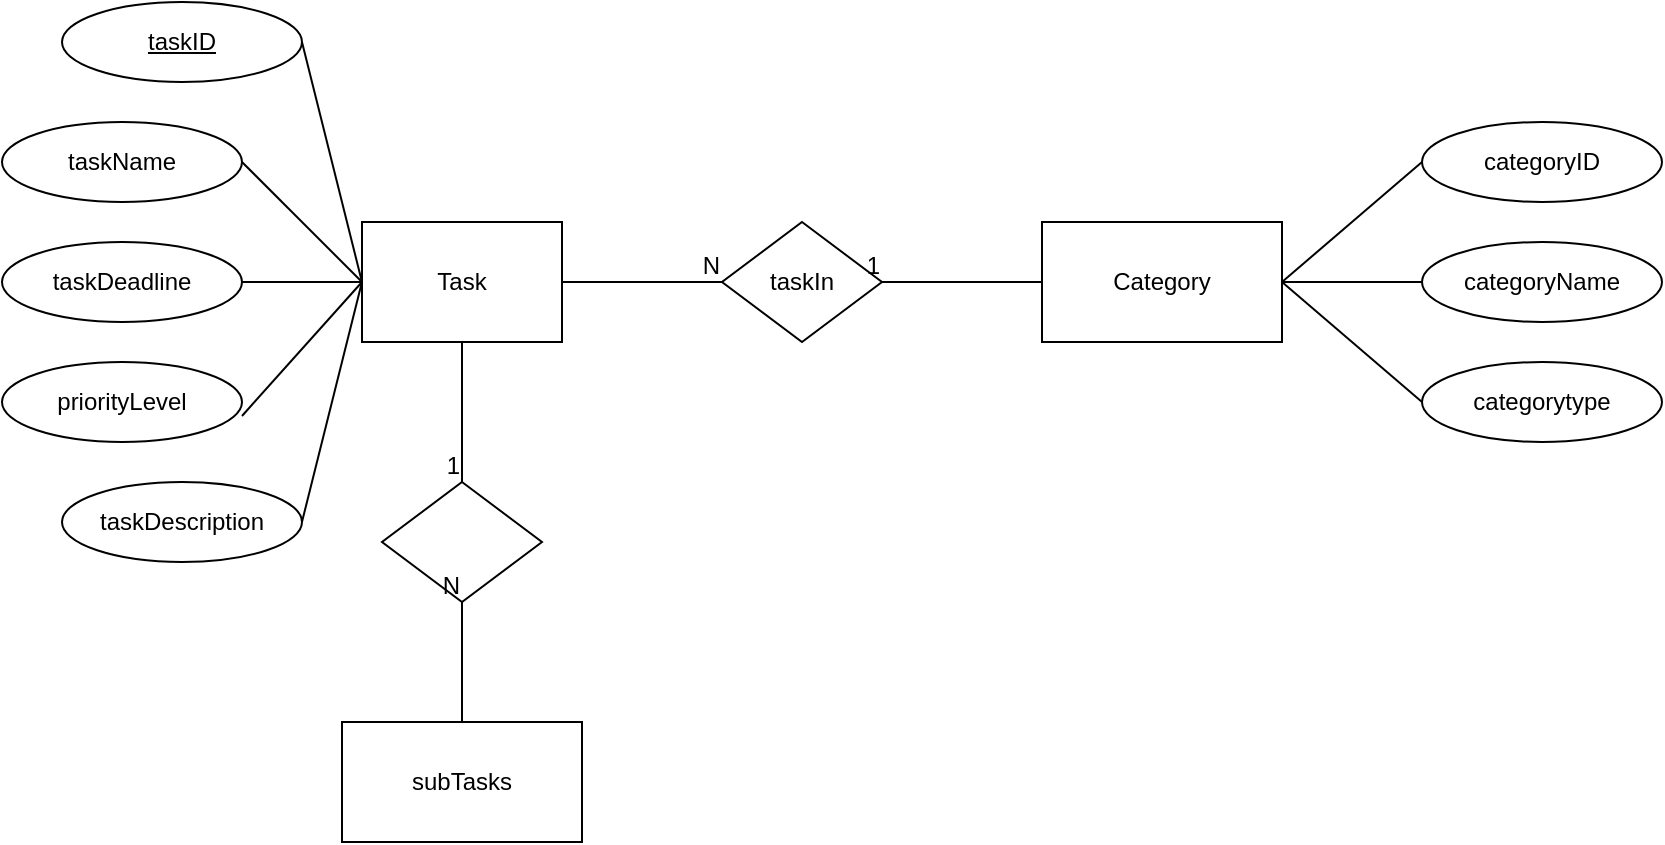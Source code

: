 <mxfile version="24.2.5" type="device">
  <diagram id="R2lEEEUBdFMjLlhIrx00" name="Page-1">
    <mxGraphModel dx="2924" dy="1196" grid="1" gridSize="10" guides="1" tooltips="1" connect="1" arrows="1" fold="1" page="1" pageScale="1" pageWidth="850" pageHeight="1100" math="0" shadow="0" extFonts="Permanent Marker^https://fonts.googleapis.com/css?family=Permanent+Marker">
      <root>
        <mxCell id="0" />
        <mxCell id="1" parent="0" />
        <mxCell id="W8fvZFqmoi5V3M-gQG1D-1" value="Task" style="rounded=0;whiteSpace=wrap;html=1;" vertex="1" parent="1">
          <mxGeometry x="-160" y="430" width="100" height="60" as="geometry" />
        </mxCell>
        <mxCell id="W8fvZFqmoi5V3M-gQG1D-2" value="Category" style="rounded=0;whiteSpace=wrap;html=1;" vertex="1" parent="1">
          <mxGeometry x="180" y="430" width="120" height="60" as="geometry" />
        </mxCell>
        <mxCell id="W8fvZFqmoi5V3M-gQG1D-3" value="taskIn" style="rhombus;whiteSpace=wrap;html=1;" vertex="1" parent="1">
          <mxGeometry x="20" y="430" width="80" height="60" as="geometry" />
        </mxCell>
        <mxCell id="W8fvZFqmoi5V3M-gQG1D-6" value="taskName" style="ellipse;whiteSpace=wrap;html=1;" vertex="1" parent="1">
          <mxGeometry x="-340" y="380" width="120" height="40" as="geometry" />
        </mxCell>
        <mxCell id="W8fvZFqmoi5V3M-gQG1D-7" value="taskDeadline" style="ellipse;whiteSpace=wrap;html=1;" vertex="1" parent="1">
          <mxGeometry x="-340" y="440" width="120" height="40" as="geometry" />
        </mxCell>
        <mxCell id="W8fvZFqmoi5V3M-gQG1D-8" value="priorityLevel" style="ellipse;whiteSpace=wrap;html=1;" vertex="1" parent="1">
          <mxGeometry x="-340" y="500" width="120" height="40" as="geometry" />
        </mxCell>
        <mxCell id="W8fvZFqmoi5V3M-gQG1D-9" value="taskDescription" style="ellipse;whiteSpace=wrap;html=1;" vertex="1" parent="1">
          <mxGeometry x="-310" y="560" width="120" height="40" as="geometry" />
        </mxCell>
        <mxCell id="W8fvZFqmoi5V3M-gQG1D-12" value="categoryName" style="ellipse;whiteSpace=wrap;html=1;" vertex="1" parent="1">
          <mxGeometry x="370" y="440" width="120" height="40" as="geometry" />
        </mxCell>
        <mxCell id="W8fvZFqmoi5V3M-gQG1D-13" value="categorytype" style="ellipse;whiteSpace=wrap;html=1;" vertex="1" parent="1">
          <mxGeometry x="370" y="500" width="120" height="40" as="geometry" />
        </mxCell>
        <mxCell id="W8fvZFqmoi5V3M-gQG1D-17" value="" style="endArrow=none;html=1;rounded=0;entryX=1;entryY=0.5;entryDx=0;entryDy=0;exitX=0;exitY=0.5;exitDx=0;exitDy=0;" edge="1" parent="1" source="W8fvZFqmoi5V3M-gQG1D-1" target="W8fvZFqmoi5V3M-gQG1D-6">
          <mxGeometry width="50" height="50" relative="1" as="geometry">
            <mxPoint x="-190" y="420" as="sourcePoint" />
            <mxPoint x="-140" y="370" as="targetPoint" />
          </mxGeometry>
        </mxCell>
        <mxCell id="W8fvZFqmoi5V3M-gQG1D-18" value="" style="endArrow=none;html=1;rounded=0;entryX=0;entryY=0.5;entryDx=0;entryDy=0;exitX=1;exitY=0.5;exitDx=0;exitDy=0;" edge="1" parent="1" source="W8fvZFqmoi5V3M-gQG1D-7" target="W8fvZFqmoi5V3M-gQG1D-1">
          <mxGeometry width="50" height="50" relative="1" as="geometry">
            <mxPoint x="-220" y="480" as="sourcePoint" />
            <mxPoint x="-170" y="430" as="targetPoint" />
          </mxGeometry>
        </mxCell>
        <mxCell id="W8fvZFqmoi5V3M-gQG1D-19" value="" style="endArrow=none;html=1;rounded=0;exitX=1;exitY=0.675;exitDx=0;exitDy=0;exitPerimeter=0;" edge="1" parent="1" source="W8fvZFqmoi5V3M-gQG1D-8">
          <mxGeometry width="50" height="50" relative="1" as="geometry">
            <mxPoint x="-220" y="530" as="sourcePoint" />
            <mxPoint x="-160" y="460" as="targetPoint" />
          </mxGeometry>
        </mxCell>
        <mxCell id="W8fvZFqmoi5V3M-gQG1D-20" value="" style="endArrow=none;html=1;rounded=0;exitX=1;exitY=0.5;exitDx=0;exitDy=0;" edge="1" parent="1" source="W8fvZFqmoi5V3M-gQG1D-9">
          <mxGeometry width="50" height="50" relative="1" as="geometry">
            <mxPoint x="-210" y="530" as="sourcePoint" />
            <mxPoint x="-160" y="460" as="targetPoint" />
          </mxGeometry>
        </mxCell>
        <mxCell id="W8fvZFqmoi5V3M-gQG1D-21" value="" style="endArrow=none;html=1;rounded=0;entryX=0;entryY=0.5;entryDx=0;entryDy=0;exitX=1;exitY=0.5;exitDx=0;exitDy=0;" edge="1" parent="1" source="W8fvZFqmoi5V3M-gQG1D-2" target="W8fvZFqmoi5V3M-gQG1D-12">
          <mxGeometry width="50" height="50" relative="1" as="geometry">
            <mxPoint x="330" y="470" as="sourcePoint" />
            <mxPoint x="380" y="420" as="targetPoint" />
          </mxGeometry>
        </mxCell>
        <mxCell id="W8fvZFqmoi5V3M-gQG1D-22" value="" style="endArrow=none;html=1;rounded=0;entryX=0;entryY=0.5;entryDx=0;entryDy=0;exitX=1;exitY=0.5;exitDx=0;exitDy=0;" edge="1" parent="1" source="W8fvZFqmoi5V3M-gQG1D-2" target="W8fvZFqmoi5V3M-gQG1D-13">
          <mxGeometry width="50" height="50" relative="1" as="geometry">
            <mxPoint x="320" y="540" as="sourcePoint" />
            <mxPoint x="370" y="490" as="targetPoint" />
          </mxGeometry>
        </mxCell>
        <mxCell id="W8fvZFqmoi5V3M-gQG1D-34" value="" style="endArrow=none;html=1;rounded=0;exitX=1;exitY=0.5;exitDx=0;exitDy=0;entryX=0;entryY=0.5;entryDx=0;entryDy=0;" edge="1" parent="1" source="W8fvZFqmoi5V3M-gQG1D-1" target="W8fvZFqmoi5V3M-gQG1D-3">
          <mxGeometry relative="1" as="geometry">
            <mxPoint x="30" y="459.5" as="sourcePoint" />
            <mxPoint x="-10" y="500" as="targetPoint" />
          </mxGeometry>
        </mxCell>
        <mxCell id="W8fvZFqmoi5V3M-gQG1D-35" value="N" style="resizable=0;html=1;whiteSpace=wrap;align=right;verticalAlign=bottom;" connectable="0" vertex="1" parent="W8fvZFqmoi5V3M-gQG1D-34">
          <mxGeometry x="1" relative="1" as="geometry" />
        </mxCell>
        <mxCell id="W8fvZFqmoi5V3M-gQG1D-36" value="" style="endArrow=none;html=1;rounded=0;exitX=0;exitY=0.5;exitDx=0;exitDy=0;entryX=1;entryY=0.5;entryDx=0;entryDy=0;" edge="1" parent="1" source="W8fvZFqmoi5V3M-gQG1D-2" target="W8fvZFqmoi5V3M-gQG1D-3">
          <mxGeometry relative="1" as="geometry">
            <mxPoint x="40" y="540" as="sourcePoint" />
            <mxPoint x="120" y="490" as="targetPoint" />
          </mxGeometry>
        </mxCell>
        <mxCell id="W8fvZFqmoi5V3M-gQG1D-37" value="1" style="resizable=0;html=1;whiteSpace=wrap;align=right;verticalAlign=bottom;" connectable="0" vertex="1" parent="W8fvZFqmoi5V3M-gQG1D-36">
          <mxGeometry x="1" relative="1" as="geometry" />
        </mxCell>
        <mxCell id="W8fvZFqmoi5V3M-gQG1D-38" value="subTasks" style="rounded=0;whiteSpace=wrap;html=1;" vertex="1" parent="1">
          <mxGeometry x="-170" y="680" width="120" height="60" as="geometry" />
        </mxCell>
        <mxCell id="W8fvZFqmoi5V3M-gQG1D-40" value="" style="rhombus;whiteSpace=wrap;html=1;" vertex="1" parent="1">
          <mxGeometry x="-150" y="560" width="80" height="60" as="geometry" />
        </mxCell>
        <mxCell id="W8fvZFqmoi5V3M-gQG1D-41" value="" style="endArrow=none;html=1;rounded=0;entryX=0.5;entryY=1;entryDx=0;entryDy=0;exitX=0.5;exitY=0;exitDx=0;exitDy=0;" edge="1" parent="1" source="W8fvZFqmoi5V3M-gQG1D-38" target="W8fvZFqmoi5V3M-gQG1D-40">
          <mxGeometry relative="1" as="geometry">
            <mxPoint x="-520" y="590" as="sourcePoint" />
            <mxPoint x="-360" y="590" as="targetPoint" />
          </mxGeometry>
        </mxCell>
        <mxCell id="W8fvZFqmoi5V3M-gQG1D-42" value="N" style="resizable=0;html=1;whiteSpace=wrap;align=right;verticalAlign=bottom;" connectable="0" vertex="1" parent="W8fvZFqmoi5V3M-gQG1D-41">
          <mxGeometry x="1" relative="1" as="geometry" />
        </mxCell>
        <mxCell id="W8fvZFqmoi5V3M-gQG1D-43" value="" style="endArrow=none;html=1;rounded=0;entryX=0.5;entryY=0;entryDx=0;entryDy=0;exitX=0.5;exitY=1;exitDx=0;exitDy=0;" edge="1" parent="1" source="W8fvZFqmoi5V3M-gQG1D-1" target="W8fvZFqmoi5V3M-gQG1D-40">
          <mxGeometry relative="1" as="geometry">
            <mxPoint x="-470" y="550" as="sourcePoint" />
            <mxPoint x="-330" y="560" as="targetPoint" />
          </mxGeometry>
        </mxCell>
        <mxCell id="W8fvZFqmoi5V3M-gQG1D-44" value="1" style="resizable=0;html=1;whiteSpace=wrap;align=right;verticalAlign=bottom;" connectable="0" vertex="1" parent="W8fvZFqmoi5V3M-gQG1D-43">
          <mxGeometry x="1" relative="1" as="geometry" />
        </mxCell>
        <mxCell id="W8fvZFqmoi5V3M-gQG1D-45" value="&lt;u&gt;taskID&lt;/u&gt;" style="ellipse;whiteSpace=wrap;html=1;" vertex="1" parent="1">
          <mxGeometry x="-310" y="320" width="120" height="40" as="geometry" />
        </mxCell>
        <mxCell id="W8fvZFqmoi5V3M-gQG1D-46" value="" style="endArrow=none;html=1;rounded=0;exitX=1;exitY=0.5;exitDx=0;exitDy=0;" edge="1" parent="1" source="W8fvZFqmoi5V3M-gQG1D-45">
          <mxGeometry width="50" height="50" relative="1" as="geometry">
            <mxPoint x="-150" y="380" as="sourcePoint" />
            <mxPoint x="-160" y="460" as="targetPoint" />
          </mxGeometry>
        </mxCell>
        <mxCell id="W8fvZFqmoi5V3M-gQG1D-47" value="categoryID" style="ellipse;whiteSpace=wrap;html=1;" vertex="1" parent="1">
          <mxGeometry x="370" y="380" width="120" height="40" as="geometry" />
        </mxCell>
        <mxCell id="W8fvZFqmoi5V3M-gQG1D-48" value="" style="endArrow=none;html=1;rounded=0;entryX=0;entryY=0.5;entryDx=0;entryDy=0;" edge="1" parent="1" target="W8fvZFqmoi5V3M-gQG1D-47">
          <mxGeometry width="50" height="50" relative="1" as="geometry">
            <mxPoint x="300" y="460" as="sourcePoint" />
            <mxPoint x="270" y="330" as="targetPoint" />
          </mxGeometry>
        </mxCell>
      </root>
    </mxGraphModel>
  </diagram>
</mxfile>
